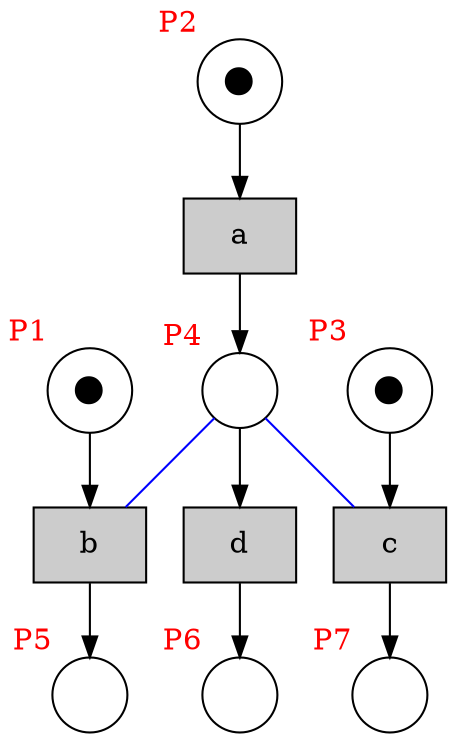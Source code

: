 digraph test {
  p4 -> t2 [arrowhead=none color="blue"];
  p4 -> t3 [arrowhead=none color="blue"];
  t1 -> p4;
  t2 -> p5;
  t3 -> p7;
  t4 -> p6;
  p2 -> t1;
  p1 -> t2;
  p3 -> t3;
  p4 -> t4;
  p1 [label="⬤" xlabel= <<FONT COLOR="red">P1</FONT>> shape=circle ];
  p2 [label="⬤" xlabel= <<FONT COLOR="red">P2</FONT>> shape=circle ];
  p3 [label="⬤" xlabel= <<FONT COLOR="red">P3</FONT>> shape=circle ];
  p4 [label="" xlabel= <<FONT COLOR="red">P4</FONT>> shape=circle ];
  p5 [label="" xlabel= <<FONT COLOR="red">P5</FONT>> shape=circle ];
  p6 [label="" xlabel= <<FONT COLOR="red">P6</FONT>> shape=circle ];
  p7 [label="" xlabel= <<FONT COLOR="red">P7</FONT>> shape=circle ];
  t1 [fillcolor="#cccccc" label="a" shape=box style=filled];
  t2 [fillcolor="#cccccc" label="b" shape=box style=filled];
  t3 [fillcolor="#cccccc" label="c" shape=box style=filled];
  t4 [fillcolor="#cccccc" label="d" shape=box style=filled];
}
